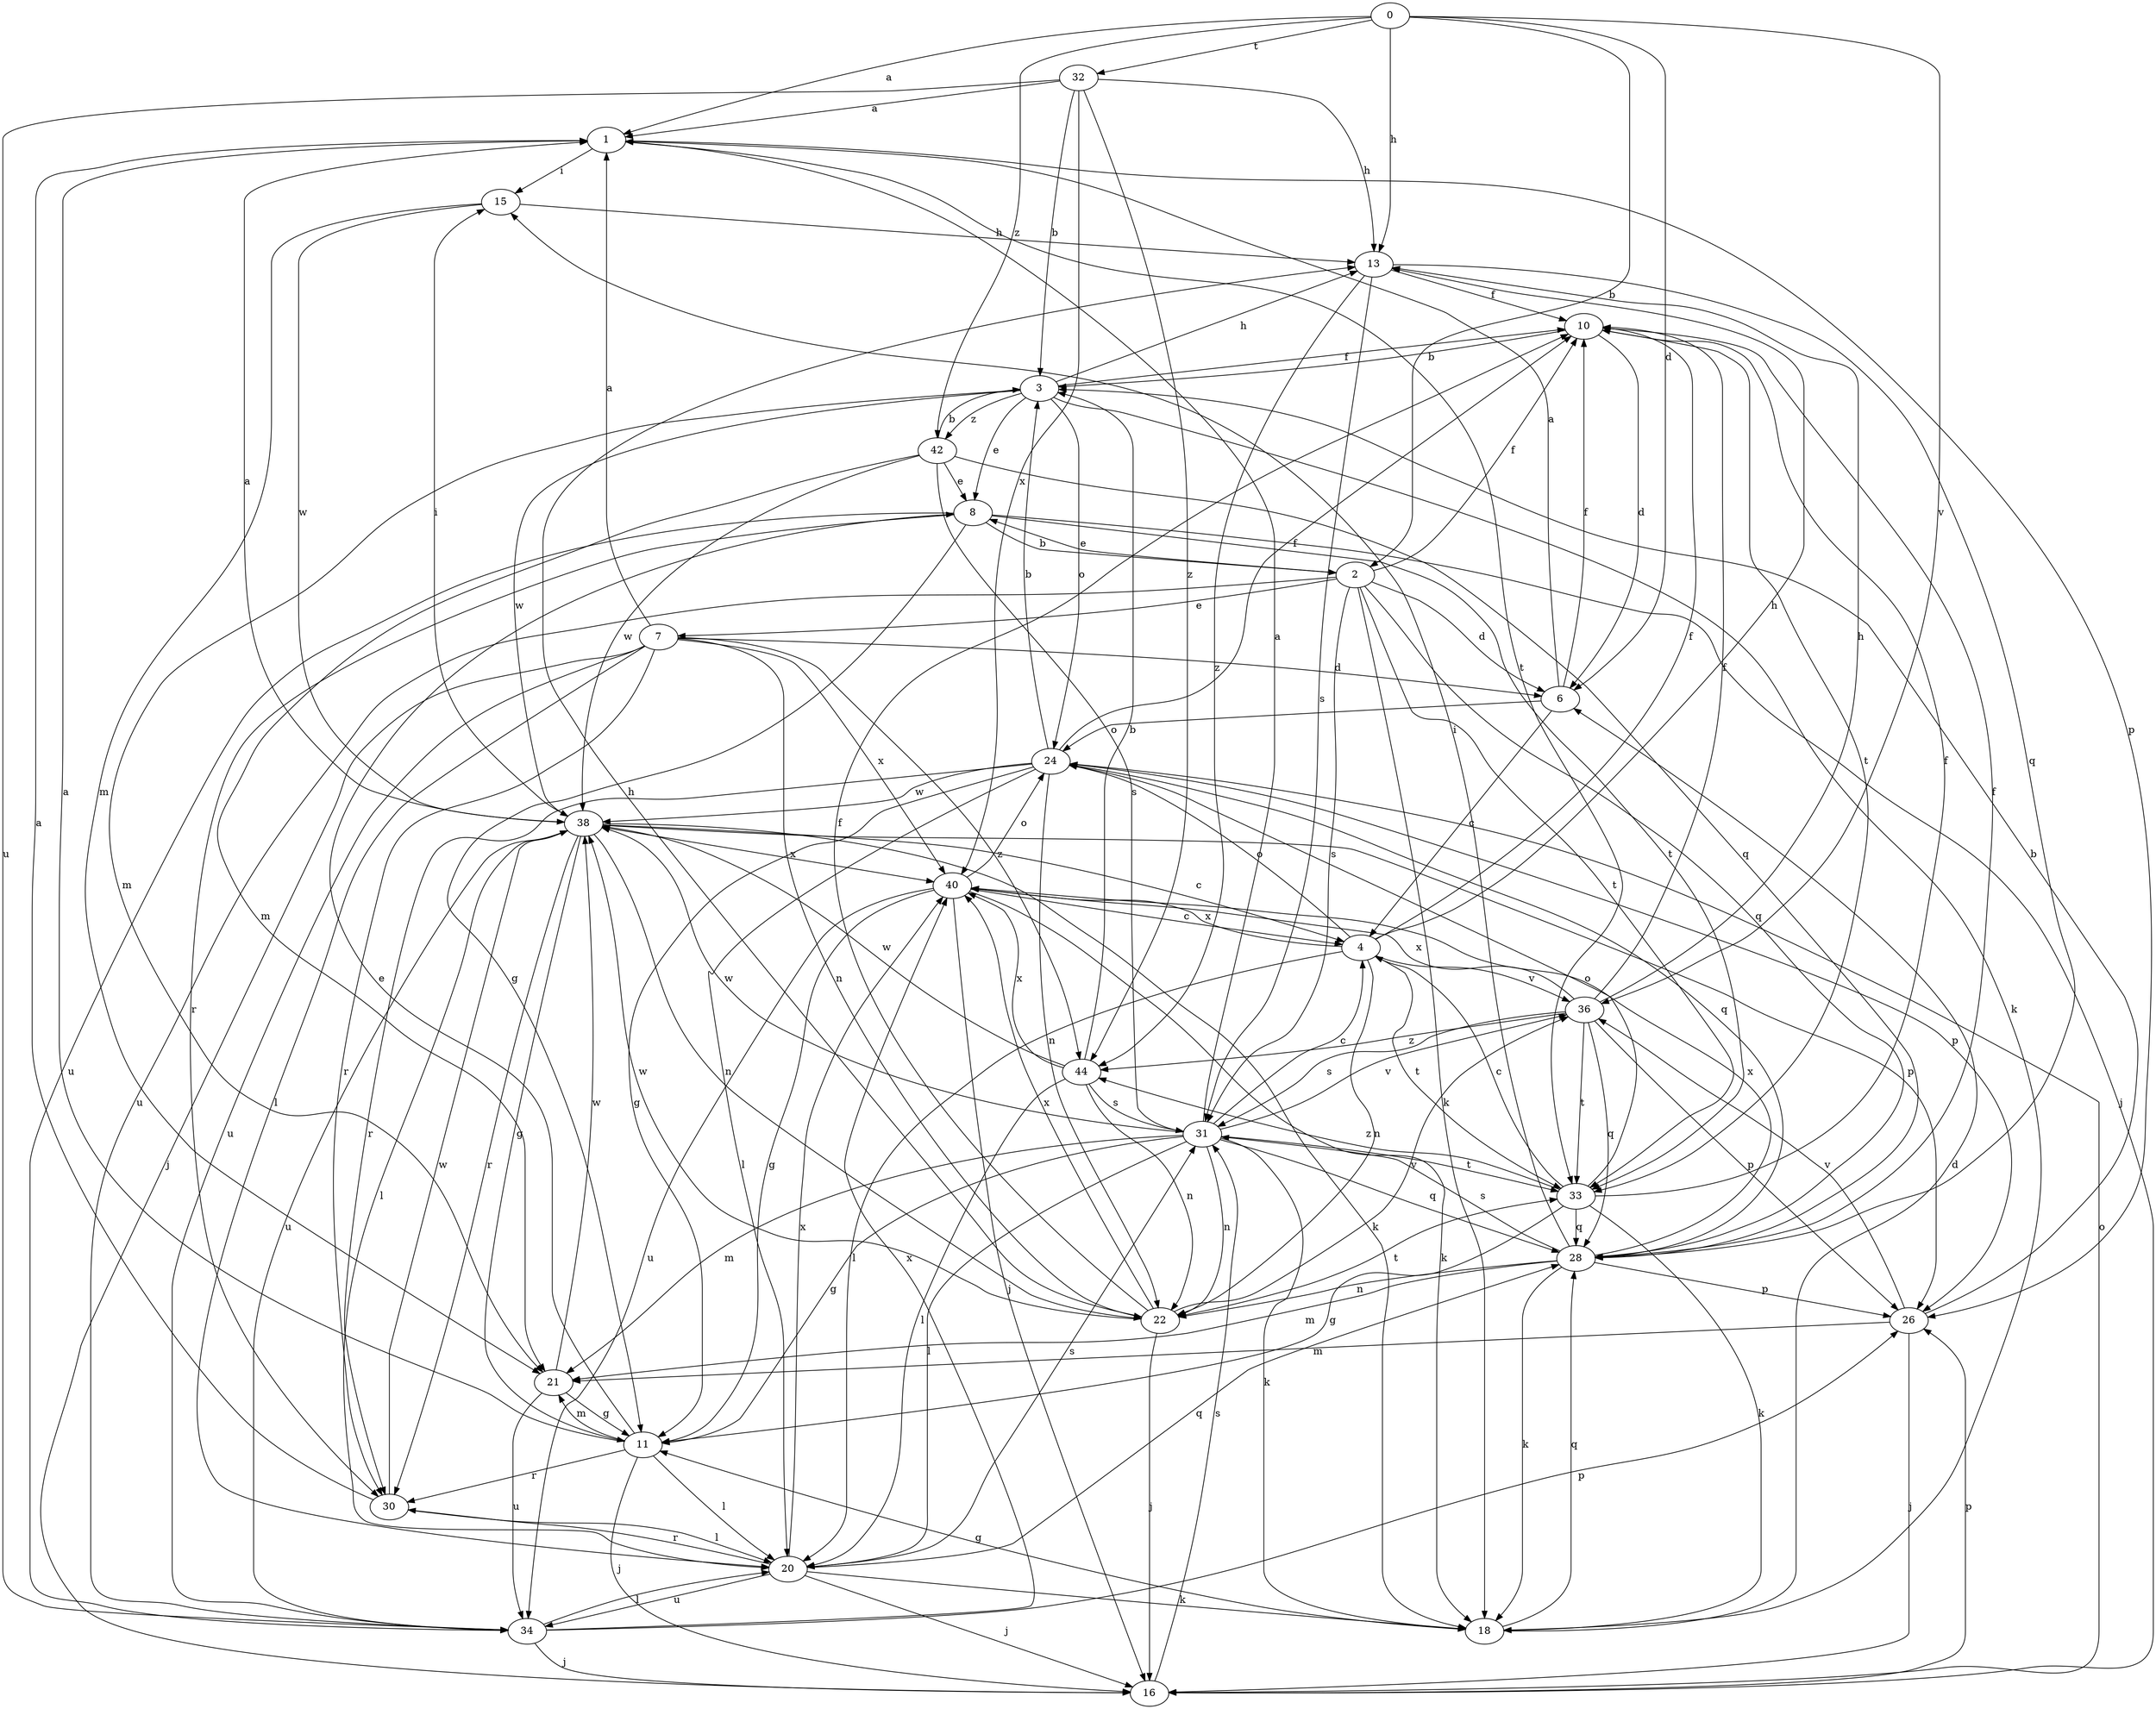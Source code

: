 strict digraph  {
0;
1;
2;
3;
4;
6;
7;
8;
10;
11;
13;
15;
16;
18;
20;
21;
22;
24;
26;
28;
30;
31;
32;
33;
34;
36;
38;
40;
42;
44;
0 -> 1  [label=a];
0 -> 2  [label=b];
0 -> 6  [label=d];
0 -> 13  [label=h];
0 -> 32  [label=t];
0 -> 36  [label=v];
0 -> 42  [label=z];
1 -> 15  [label=i];
1 -> 26  [label=p];
1 -> 33  [label=t];
2 -> 6  [label=d];
2 -> 7  [label=e];
2 -> 8  [label=e];
2 -> 10  [label=f];
2 -> 18  [label=k];
2 -> 28  [label=q];
2 -> 31  [label=s];
2 -> 33  [label=t];
2 -> 34  [label=u];
3 -> 8  [label=e];
3 -> 10  [label=f];
3 -> 13  [label=h];
3 -> 18  [label=k];
3 -> 21  [label=m];
3 -> 24  [label=o];
3 -> 38  [label=w];
3 -> 42  [label=z];
4 -> 10  [label=f];
4 -> 13  [label=h];
4 -> 20  [label=l];
4 -> 22  [label=n];
4 -> 24  [label=o];
4 -> 33  [label=t];
4 -> 36  [label=v];
4 -> 40  [label=x];
6 -> 1  [label=a];
6 -> 4  [label=c];
6 -> 10  [label=f];
6 -> 24  [label=o];
7 -> 1  [label=a];
7 -> 6  [label=d];
7 -> 16  [label=j];
7 -> 20  [label=l];
7 -> 22  [label=n];
7 -> 30  [label=r];
7 -> 34  [label=u];
7 -> 40  [label=x];
7 -> 44  [label=z];
8 -> 2  [label=b];
8 -> 11  [label=g];
8 -> 16  [label=j];
8 -> 30  [label=r];
8 -> 33  [label=t];
8 -> 34  [label=u];
10 -> 3  [label=b];
10 -> 6  [label=d];
10 -> 33  [label=t];
11 -> 1  [label=a];
11 -> 8  [label=e];
11 -> 16  [label=j];
11 -> 20  [label=l];
11 -> 21  [label=m];
11 -> 30  [label=r];
13 -> 10  [label=f];
13 -> 28  [label=q];
13 -> 31  [label=s];
13 -> 44  [label=z];
15 -> 13  [label=h];
15 -> 21  [label=m];
15 -> 38  [label=w];
16 -> 24  [label=o];
16 -> 26  [label=p];
16 -> 31  [label=s];
18 -> 6  [label=d];
18 -> 11  [label=g];
18 -> 28  [label=q];
20 -> 16  [label=j];
20 -> 18  [label=k];
20 -> 28  [label=q];
20 -> 30  [label=r];
20 -> 31  [label=s];
20 -> 34  [label=u];
20 -> 40  [label=x];
21 -> 11  [label=g];
21 -> 34  [label=u];
21 -> 38  [label=w];
22 -> 10  [label=f];
22 -> 13  [label=h];
22 -> 16  [label=j];
22 -> 33  [label=t];
22 -> 36  [label=v];
22 -> 38  [label=w];
22 -> 40  [label=x];
24 -> 3  [label=b];
24 -> 10  [label=f];
24 -> 11  [label=g];
24 -> 20  [label=l];
24 -> 22  [label=n];
24 -> 26  [label=p];
24 -> 28  [label=q];
24 -> 30  [label=r];
24 -> 38  [label=w];
26 -> 3  [label=b];
26 -> 16  [label=j];
26 -> 21  [label=m];
26 -> 36  [label=v];
28 -> 10  [label=f];
28 -> 15  [label=i];
28 -> 18  [label=k];
28 -> 21  [label=m];
28 -> 22  [label=n];
28 -> 26  [label=p];
28 -> 31  [label=s];
28 -> 40  [label=x];
30 -> 1  [label=a];
30 -> 20  [label=l];
30 -> 38  [label=w];
31 -> 1  [label=a];
31 -> 4  [label=c];
31 -> 11  [label=g];
31 -> 18  [label=k];
31 -> 20  [label=l];
31 -> 21  [label=m];
31 -> 22  [label=n];
31 -> 28  [label=q];
31 -> 33  [label=t];
31 -> 36  [label=v];
31 -> 38  [label=w];
32 -> 1  [label=a];
32 -> 3  [label=b];
32 -> 13  [label=h];
32 -> 34  [label=u];
32 -> 40  [label=x];
32 -> 44  [label=z];
33 -> 4  [label=c];
33 -> 10  [label=f];
33 -> 11  [label=g];
33 -> 18  [label=k];
33 -> 24  [label=o];
33 -> 28  [label=q];
33 -> 44  [label=z];
34 -> 16  [label=j];
34 -> 20  [label=l];
34 -> 26  [label=p];
34 -> 40  [label=x];
36 -> 10  [label=f];
36 -> 13  [label=h];
36 -> 26  [label=p];
36 -> 28  [label=q];
36 -> 31  [label=s];
36 -> 33  [label=t];
36 -> 40  [label=x];
36 -> 44  [label=z];
38 -> 1  [label=a];
38 -> 4  [label=c];
38 -> 11  [label=g];
38 -> 15  [label=i];
38 -> 18  [label=k];
38 -> 20  [label=l];
38 -> 22  [label=n];
38 -> 26  [label=p];
38 -> 30  [label=r];
38 -> 34  [label=u];
38 -> 40  [label=x];
40 -> 4  [label=c];
40 -> 11  [label=g];
40 -> 16  [label=j];
40 -> 18  [label=k];
40 -> 24  [label=o];
40 -> 34  [label=u];
42 -> 3  [label=b];
42 -> 8  [label=e];
42 -> 21  [label=m];
42 -> 28  [label=q];
42 -> 31  [label=s];
42 -> 38  [label=w];
44 -> 3  [label=b];
44 -> 20  [label=l];
44 -> 22  [label=n];
44 -> 31  [label=s];
44 -> 38  [label=w];
44 -> 40  [label=x];
}
